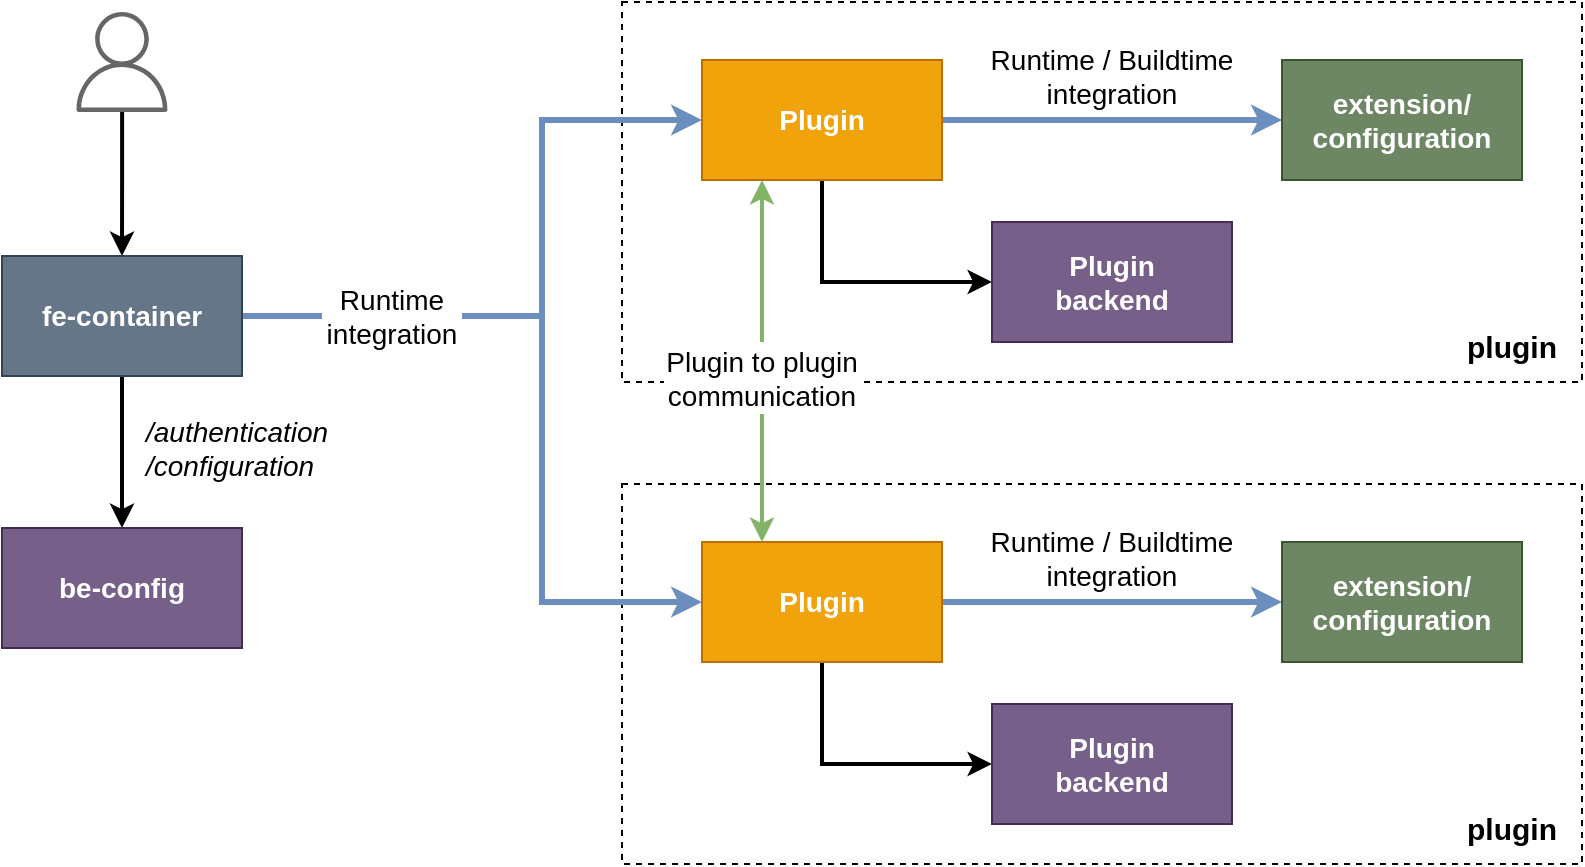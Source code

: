 <mxfile version="14.6.3" type="google"><diagram id="qmZeKvnWKXLkKOh_yKQr" name="Page-1"><mxGraphModel dx="1422" dy="753" grid="1" gridSize="10" guides="1" tooltips="1" connect="1" arrows="1" fold="1" page="0" pageScale="1" pageWidth="827" pageHeight="1169" background="#ffffff" math="0" shadow="0"><root><mxCell id="0"/><mxCell id="1" parent="0"/><mxCell id="bBzfusaIKwVnZAQG2_nH-9" value="" style="rounded=0;whiteSpace=wrap;html=1;fontSize=15;fillColor=none;dashed=1;" parent="1" vertex="1"><mxGeometry x="530" y="216" width="480" height="190" as="geometry"/></mxCell><mxCell id="bBzfusaIKwVnZAQG2_nH-2" value="" style="rounded=0;whiteSpace=wrap;html=1;fontSize=15;fillColor=none;dashed=1;" parent="1" vertex="1"><mxGeometry x="530" y="457" width="480" height="190" as="geometry"/></mxCell><mxCell id="awkM_i0e-_0U2jpTriuq-8" style="edgeStyle=orthogonalEdgeStyle;rounded=0;orthogonalLoop=1;jettySize=auto;html=1;strokeWidth=2;" parent="1" source="awkM_i0e-_0U2jpTriuq-2" target="awkM_i0e-_0U2jpTriuq-3" edge="1"><mxGeometry relative="1" as="geometry"/></mxCell><mxCell id="awkM_i0e-_0U2jpTriuq-2" value="" style="outlineConnect=0;fontColor=#232F3E;gradientColor=none;strokeColor=none;dashed=0;verticalLabelPosition=bottom;verticalAlign=top;align=center;html=1;fontSize=12;fontStyle=0;aspect=fixed;pointerEvents=1;shape=mxgraph.aws4.user;fillColor=#666666;" parent="1" vertex="1"><mxGeometry x="255" y="221" width="50" height="50" as="geometry"/></mxCell><mxCell id="awkM_i0e-_0U2jpTriuq-9" style="edgeStyle=orthogonalEdgeStyle;rounded=0;orthogonalLoop=1;jettySize=auto;html=1;entryX=0.5;entryY=0;entryDx=0;entryDy=0;strokeWidth=2;" parent="1" source="awkM_i0e-_0U2jpTriuq-3" target="awkM_i0e-_0U2jpTriuq-4" edge="1"><mxGeometry relative="1" as="geometry"/></mxCell><mxCell id="bBzfusaIKwVnZAQG2_nH-17" style="edgeStyle=orthogonalEdgeStyle;rounded=0;orthogonalLoop=1;jettySize=auto;html=1;exitX=1;exitY=0.5;exitDx=0;exitDy=0;entryX=0;entryY=0.5;entryDx=0;entryDy=0;strokeWidth=3;fontSize=14;fillColor=#dae8fc;strokeColor=#6c8ebf;" parent="1" source="awkM_i0e-_0U2jpTriuq-3" target="bBzfusaIKwVnZAQG2_nH-12" edge="1"><mxGeometry relative="1" as="geometry"><Array as="points"><mxPoint x="490" y="373"/><mxPoint x="490" y="275"/></Array></mxGeometry></mxCell><mxCell id="bBzfusaIKwVnZAQG2_nH-18" style="edgeStyle=orthogonalEdgeStyle;rounded=0;orthogonalLoop=1;jettySize=auto;html=1;exitX=1;exitY=0.5;exitDx=0;exitDy=0;entryX=0;entryY=0.5;entryDx=0;entryDy=0;strokeWidth=3;fontSize=14;fillColor=#dae8fc;strokeColor=#6c8ebf;" parent="1" source="awkM_i0e-_0U2jpTriuq-3" target="awkM_i0e-_0U2jpTriuq-5" edge="1"><mxGeometry width="450" height="391" relative="1" as="geometry"><Array as="points"><mxPoint x="490" y="373"/><mxPoint x="490" y="516"/></Array></mxGeometry></mxCell><mxCell id="bBzfusaIKwVnZAQG2_nH-19" value="&lt;span&gt;Runtime &lt;br&gt;&lt;/span&gt;&lt;span&gt;integration&lt;/span&gt;" style="text;html=1;strokeColor=none;align=center;verticalAlign=middle;whiteSpace=wrap;rounded=0;dashed=1;fontSize=14;fillColor=#ffffff;" parent="bBzfusaIKwVnZAQG2_nH-18" vertex="1"><mxGeometry x="380" y="355" width="70" height="36" as="geometry"/></mxCell><mxCell id="awkM_i0e-_0U2jpTriuq-3" value="fe-container" style="rounded=0;whiteSpace=wrap;html=1;fillColor=#647687;strokeColor=#314354;fontStyle=1;fontSize=14;fontColor=#ffffff;" parent="1" vertex="1"><mxGeometry x="220" y="343" width="120" height="60" as="geometry"/></mxCell><mxCell id="awkM_i0e-_0U2jpTriuq-4" value="be-config" style="rounded=0;whiteSpace=wrap;html=1;fillColor=#76608a;strokeColor=#432D57;fontStyle=1;fontSize=14;fontColor=#ffffff;" parent="1" vertex="1"><mxGeometry x="220" y="479" width="120" height="60" as="geometry"/></mxCell><mxCell id="awkM_i0e-_0U2jpTriuq-12" style="edgeStyle=orthogonalEdgeStyle;rounded=0;orthogonalLoop=1;jettySize=auto;html=1;entryX=0;entryY=0.5;entryDx=0;entryDy=0;fillColor=#dae8fc;strokeColor=#6c8ebf;strokeWidth=3;" parent="1" source="awkM_i0e-_0U2jpTriuq-5" target="awkM_i0e-_0U2jpTriuq-7" edge="1"><mxGeometry relative="1" as="geometry"/></mxCell><mxCell id="awkM_i0e-_0U2jpTriuq-22" style="edgeStyle=orthogonalEdgeStyle;rounded=0;orthogonalLoop=1;jettySize=auto;html=1;exitX=0.5;exitY=1;exitDx=0;exitDy=0;entryX=0;entryY=0.5;entryDx=0;entryDy=0;endArrow=classic;endFill=1;strokeWidth=2;" parent="1" source="awkM_i0e-_0U2jpTriuq-5" target="awkM_i0e-_0U2jpTriuq-6" edge="1"><mxGeometry relative="1" as="geometry"/></mxCell><mxCell id="awkM_i0e-_0U2jpTriuq-5" value="Plugin" style="rounded=0;whiteSpace=wrap;html=1;fillColor=#f0a30a;strokeColor=#BD7000;fontColor=#ffffff;fontStyle=1;fontSize=14;" parent="1" vertex="1"><mxGeometry x="570" y="486" width="120" height="60" as="geometry"/></mxCell><mxCell id="awkM_i0e-_0U2jpTriuq-6" value="Plugin&lt;br style=&quot;font-size: 14px&quot;&gt;backend" style="rounded=0;whiteSpace=wrap;html=1;fillColor=#76608a;strokeColor=#432D57;fontColor=#ffffff;fontStyle=1;fontSize=14;" parent="1" vertex="1"><mxGeometry x="715" y="567" width="120" height="60" as="geometry"/></mxCell><mxCell id="awkM_i0e-_0U2jpTriuq-7" value="extension/&lt;br style=&quot;font-size: 14px;&quot;&gt;configuration" style="rounded=0;whiteSpace=wrap;html=1;fillColor=#6d8764;strokeColor=#3A5431;fontColor=#ffffff;fontStyle=1;fontSize=14;" parent="1" vertex="1"><mxGeometry x="860" y="486" width="120" height="60" as="geometry"/></mxCell><mxCell id="bBzfusaIKwVnZAQG2_nH-4" value="&lt;span&gt;Runtime / Buildtime&lt;/span&gt;&lt;br&gt;&lt;span&gt;integration&lt;/span&gt;" style="text;html=1;strokeColor=none;fillColor=none;align=center;verticalAlign=middle;whiteSpace=wrap;rounded=0;dashed=1;fontSize=14;" parent="1" vertex="1"><mxGeometry x="710" y="476" width="130" height="36" as="geometry"/></mxCell><mxCell id="bBzfusaIKwVnZAQG2_nH-7" style="edgeStyle=orthogonalEdgeStyle;rounded=0;orthogonalLoop=1;jettySize=auto;html=1;exitX=0.5;exitY=1;exitDx=0;exitDy=0;strokeWidth=2;fontSize=14;" parent="1" source="awkM_i0e-_0U2jpTriuq-6" target="awkM_i0e-_0U2jpTriuq-6" edge="1"><mxGeometry relative="1" as="geometry"/></mxCell><mxCell id="bBzfusaIKwVnZAQG2_nH-10" style="edgeStyle=orthogonalEdgeStyle;rounded=0;orthogonalLoop=1;jettySize=auto;html=1;entryX=0;entryY=0.5;entryDx=0;entryDy=0;fillColor=#dae8fc;strokeColor=#6c8ebf;strokeWidth=3;" parent="1" source="bBzfusaIKwVnZAQG2_nH-12" target="bBzfusaIKwVnZAQG2_nH-14" edge="1"><mxGeometry relative="1" as="geometry"/></mxCell><mxCell id="bBzfusaIKwVnZAQG2_nH-11" style="edgeStyle=orthogonalEdgeStyle;rounded=0;orthogonalLoop=1;jettySize=auto;html=1;exitX=0.5;exitY=1;exitDx=0;exitDy=0;entryX=0;entryY=0.5;entryDx=0;entryDy=0;endArrow=classic;endFill=1;strokeWidth=2;" parent="1" source="bBzfusaIKwVnZAQG2_nH-12" target="bBzfusaIKwVnZAQG2_nH-13" edge="1"><mxGeometry relative="1" as="geometry"/></mxCell><mxCell id="sSwpOMhm4jGMsc29sZbI-4" style="edgeStyle=orthogonalEdgeStyle;rounded=0;orthogonalLoop=1;jettySize=auto;html=1;exitX=0.25;exitY=1;exitDx=0;exitDy=0;entryX=0.25;entryY=0;entryDx=0;entryDy=0;startArrow=classic;startFill=1;fontSize=13;strokeWidth=2;fillColor=#d5e8d4;strokeColor=#82b366;" parent="1" source="bBzfusaIKwVnZAQG2_nH-12" target="awkM_i0e-_0U2jpTriuq-5" edge="1"><mxGeometry relative="1" as="geometry"/></mxCell><mxCell id="bBzfusaIKwVnZAQG2_nH-12" value="Plugin" style="rounded=0;whiteSpace=wrap;html=1;fillColor=#f0a30a;strokeColor=#BD7000;fontColor=#ffffff;fontStyle=1;fontSize=14;" parent="1" vertex="1"><mxGeometry x="570" y="245" width="120" height="60" as="geometry"/></mxCell><mxCell id="bBzfusaIKwVnZAQG2_nH-13" value="Plugin&lt;br style=&quot;font-size: 14px&quot;&gt;backend" style="rounded=0;whiteSpace=wrap;html=1;fillColor=#76608a;strokeColor=#432D57;fontColor=#ffffff;fontStyle=1;fontSize=14;" parent="1" vertex="1"><mxGeometry x="715" y="326" width="120" height="60" as="geometry"/></mxCell><mxCell id="bBzfusaIKwVnZAQG2_nH-14" value="extension/&lt;br style=&quot;font-size: 14px;&quot;&gt;configuration" style="rounded=0;whiteSpace=wrap;html=1;fillColor=#6d8764;strokeColor=#3A5431;fontColor=#ffffff;fontStyle=1;fontSize=14;" parent="1" vertex="1"><mxGeometry x="860" y="245" width="120" height="60" as="geometry"/></mxCell><mxCell id="bBzfusaIKwVnZAQG2_nH-15" value="&lt;span&gt;Runtime / Buildtime&lt;/span&gt;&lt;br&gt;&lt;span&gt;integration&lt;/span&gt;" style="text;html=1;strokeColor=none;fillColor=none;align=center;verticalAlign=middle;whiteSpace=wrap;rounded=0;dashed=1;fontSize=14;" parent="1" vertex="1"><mxGeometry x="710" y="235" width="130" height="36" as="geometry"/></mxCell><mxCell id="bBzfusaIKwVnZAQG2_nH-16" style="edgeStyle=orthogonalEdgeStyle;rounded=0;orthogonalLoop=1;jettySize=auto;html=1;exitX=0.5;exitY=1;exitDx=0;exitDy=0;strokeWidth=2;fontSize=14;" parent="1" source="bBzfusaIKwVnZAQG2_nH-13" target="bBzfusaIKwVnZAQG2_nH-13" edge="1"><mxGeometry relative="1" as="geometry"/></mxCell><mxCell id="l-3Y9lRDchRRwy5CJ0cr-1" value="&lt;i&gt;/authentication&lt;br&gt;/configuration&lt;/i&gt;" style="text;html=1;strokeColor=none;fillColor=none;align=left;verticalAlign=middle;whiteSpace=wrap;rounded=0;dashed=1;fontSize=14;" parent="1" vertex="1"><mxGeometry x="290" y="421" width="100" height="36" as="geometry"/></mxCell><mxCell id="sSwpOMhm4jGMsc29sZbI-5" value="Plugin to plugin&lt;br&gt;communication" style="text;html=1;strokeColor=none;align=center;verticalAlign=middle;whiteSpace=wrap;rounded=0;dashed=1;fontSize=14;fillColor=#ffffff;" parent="1" vertex="1"><mxGeometry x="551" y="386" width="98" height="36" as="geometry"/></mxCell><mxCell id="sSwpOMhm4jGMsc29sZbI-7" value="plugin" style="text;html=1;strokeColor=none;fillColor=none;align=center;verticalAlign=middle;whiteSpace=wrap;rounded=0;dashed=1;fontSize=15;fontStyle=1" parent="1" vertex="1"><mxGeometry x="940" y="370" width="70" height="36" as="geometry"/></mxCell><mxCell id="sSwpOMhm4jGMsc29sZbI-8" value="plugin" style="text;html=1;strokeColor=none;fillColor=none;align=center;verticalAlign=middle;whiteSpace=wrap;rounded=0;dashed=1;fontSize=15;fontStyle=1" parent="1" vertex="1"><mxGeometry x="940" y="611" width="70" height="36" as="geometry"/></mxCell></root></mxGraphModel></diagram></mxfile>